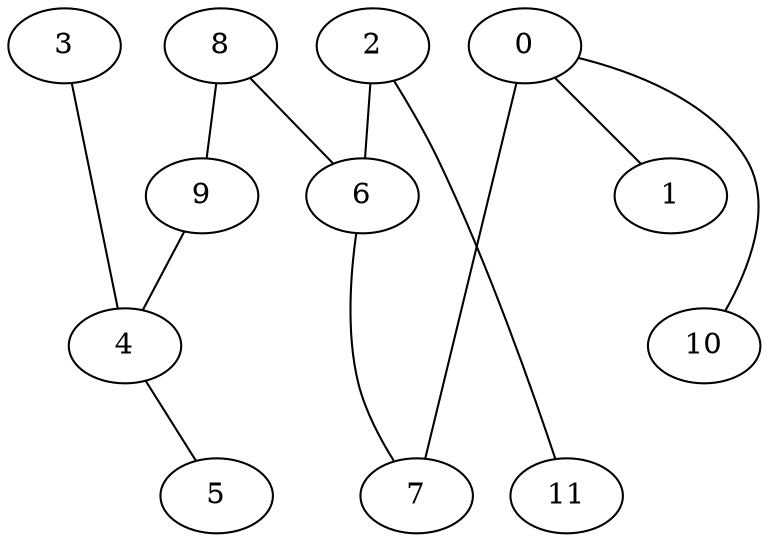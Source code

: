 strict graph {


	"3" [  weight=0 ];

	"3" -- "4" [  weight=0 ];

	"1" [  weight=0 ];

	"1" [  weight=0 ];

	"8" [  weight=0 ];

	"8" -- "6" [  weight=0 ];

	"8" -- "9" [  weight=0 ];

	"10" [  weight=0 ];

	"10" [  weight=0 ];

	"9" [  weight=0 ];

	"9" -- "4" [  weight=0 ];

	"9" -- "8" [  weight=0 ];

	"4" [  weight=0 ];

	"4" -- "5" [  weight=0 ];

	"4" -- "3" [  weight=0 ];

	"4" -- "9" [  weight=0 ];

	"5" [  weight=0 ];

	"5" -- "4" [  weight=0 ];

	"2" [  weight=0 ];

	"2" -- "6" [  weight=0 ];

	"2" -- "11" [  weight=0 ];

	"0" [  weight=0 ];

	"0" -- "10" [  weight=0 ];

	"0" -- "7" [  weight=0 ];

	"0" -- "1" [  weight=0 ];

	"6" [  weight=0 ];

	"6" -- "8" [  weight=0 ];

	"6" -- "7" [  weight=0 ];

	"6" -- "2" [  weight=0 ];

	"11" [  weight=0 ];

	"11" -- "2" [  weight=0 ];

	"7" [  weight=0 ];

	"7" [  weight=0 ];

	"7" -- "6" [  weight=0 ];

}
